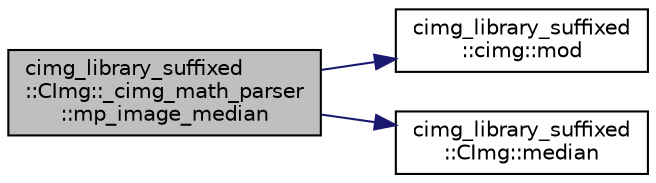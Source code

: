 digraph "cimg_library_suffixed::CImg::_cimg_math_parser::mp_image_median"
{
  edge [fontname="Helvetica",fontsize="10",labelfontname="Helvetica",labelfontsize="10"];
  node [fontname="Helvetica",fontsize="10",shape=record];
  rankdir="LR";
  Node511 [label="cimg_library_suffixed\l::CImg::_cimg_math_parser\l::mp_image_median",height=0.2,width=0.4,color="black", fillcolor="grey75", style="filled", fontcolor="black"];
  Node511 -> Node512 [color="midnightblue",fontsize="10",style="solid",fontname="Helvetica"];
  Node512 [label="cimg_library_suffixed\l::cimg::mod",height=0.2,width=0.4,color="black", fillcolor="white", style="filled",URL="$namespacecimg__library__suffixed_1_1cimg.html#afcc02428c9b7d9100e1674369d25cc40",tooltip="Return the modulo of a value. "];
  Node511 -> Node513 [color="midnightblue",fontsize="10",style="solid",fontname="Helvetica"];
  Node513 [label="cimg_library_suffixed\l::CImg::median",height=0.2,width=0.4,color="black", fillcolor="white", style="filled",URL="$structcimg__library__suffixed_1_1_c_img.html#a3206e8b7f1b9b133355e78b758d3b289",tooltip="Return the median pixel value. "];
}
